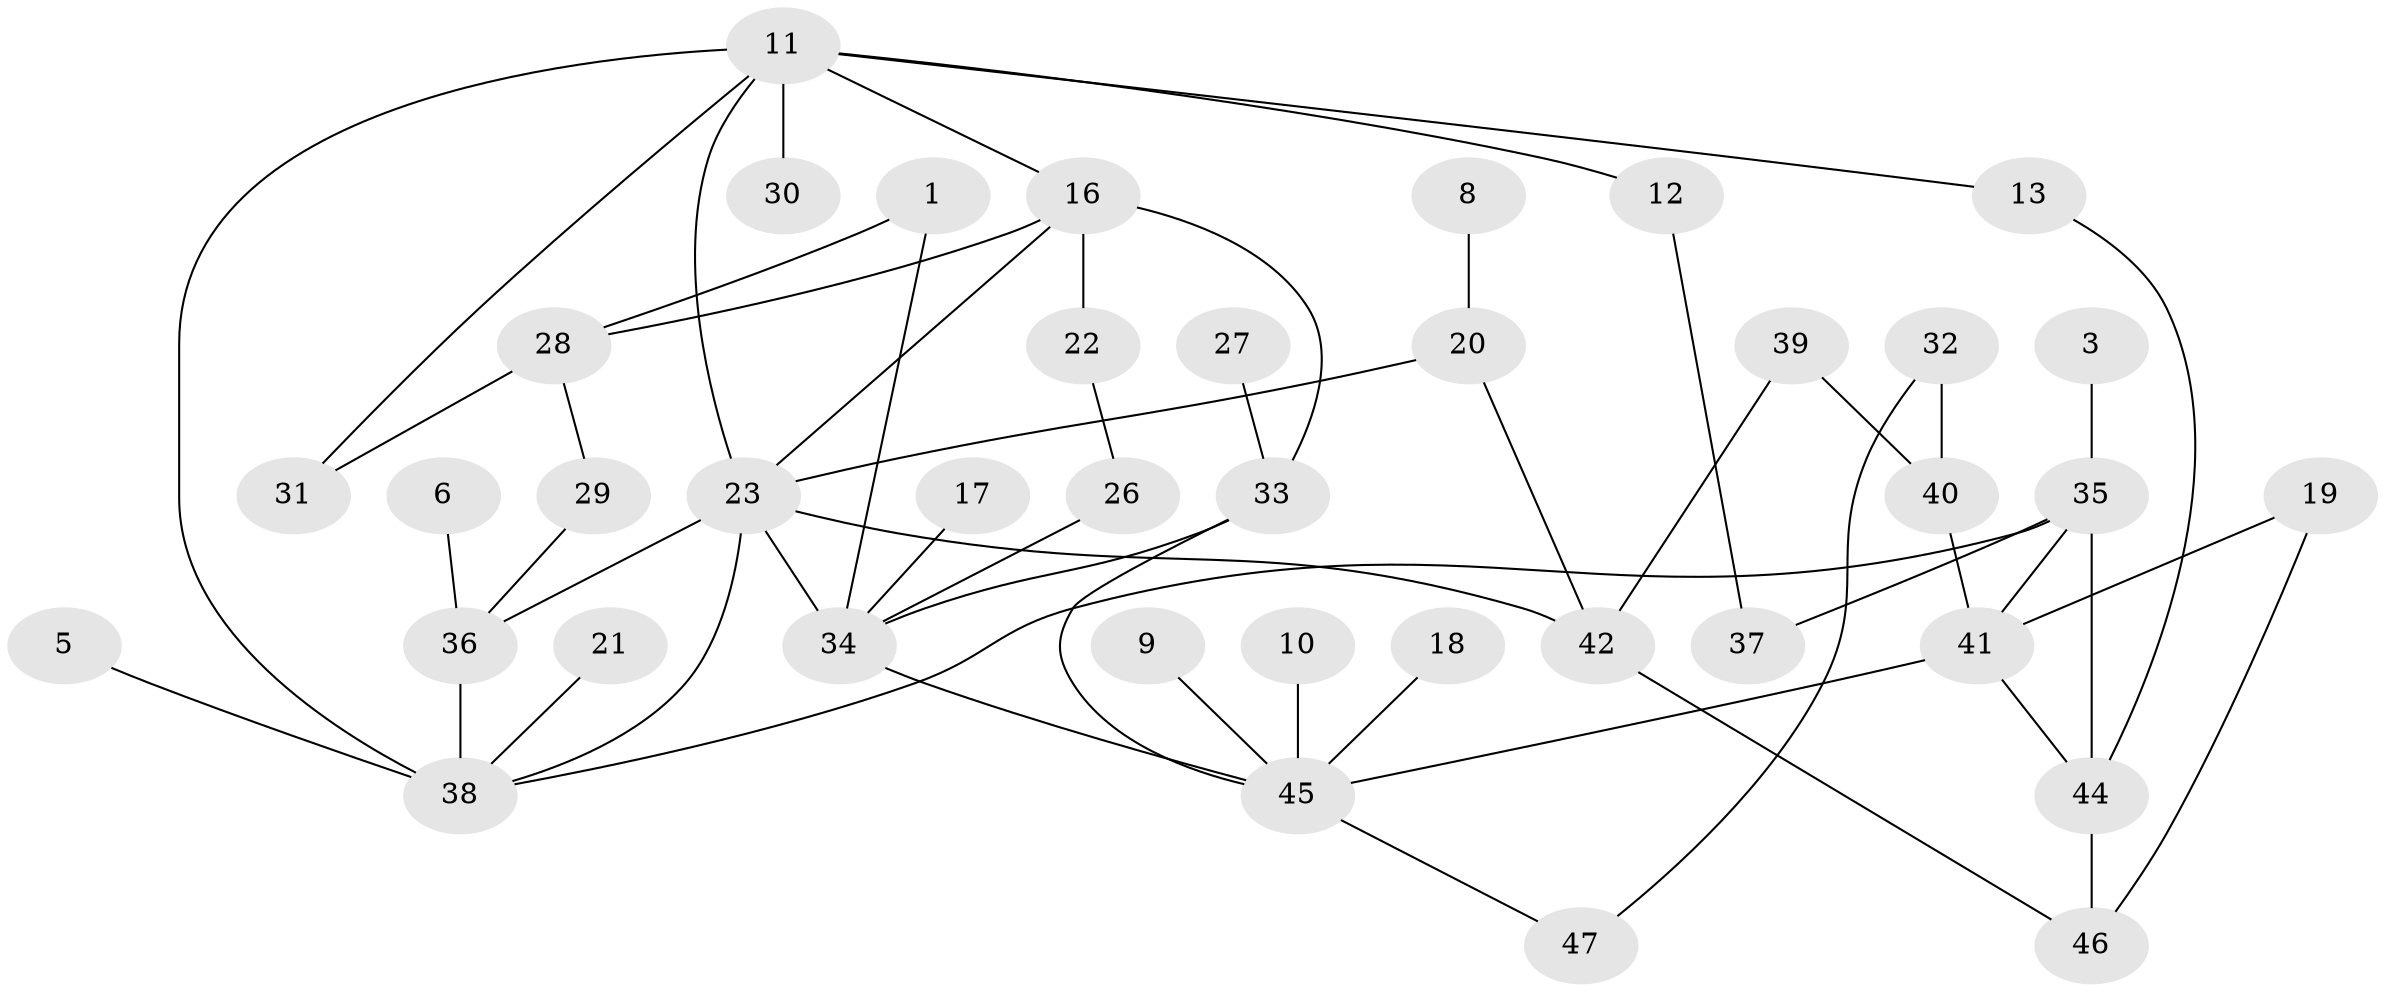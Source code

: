 // original degree distribution, {5: 0.0425531914893617, 2: 0.30851063829787234, 3: 0.19148936170212766, 4: 0.09574468085106383, 0: 0.07446808510638298, 1: 0.2553191489361702, 7: 0.02127659574468085, 6: 0.010638297872340425}
// Generated by graph-tools (version 1.1) at 2025/49/03/09/25 03:49:07]
// undirected, 39 vertices, 56 edges
graph export_dot {
graph [start="1"]
  node [color=gray90,style=filled];
  1;
  3;
  5;
  6;
  8;
  9;
  10;
  11;
  12;
  13;
  16;
  17;
  18;
  19;
  20;
  21;
  22;
  23;
  26;
  27;
  28;
  29;
  30;
  31;
  32;
  33;
  34;
  35;
  36;
  37;
  38;
  39;
  40;
  41;
  42;
  44;
  45;
  46;
  47;
  1 -- 28 [weight=1.0];
  1 -- 34 [weight=1.0];
  3 -- 35 [weight=1.0];
  5 -- 38 [weight=1.0];
  6 -- 36 [weight=1.0];
  8 -- 20 [weight=1.0];
  9 -- 45 [weight=1.0];
  10 -- 45 [weight=1.0];
  11 -- 12 [weight=1.0];
  11 -- 13 [weight=1.0];
  11 -- 16 [weight=1.0];
  11 -- 23 [weight=1.0];
  11 -- 30 [weight=1.0];
  11 -- 31 [weight=1.0];
  11 -- 38 [weight=1.0];
  12 -- 37 [weight=1.0];
  13 -- 44 [weight=1.0];
  16 -- 22 [weight=1.0];
  16 -- 23 [weight=1.0];
  16 -- 28 [weight=1.0];
  16 -- 33 [weight=1.0];
  17 -- 34 [weight=1.0];
  18 -- 45 [weight=1.0];
  19 -- 41 [weight=1.0];
  19 -- 46 [weight=1.0];
  20 -- 23 [weight=1.0];
  20 -- 42 [weight=1.0];
  21 -- 38 [weight=1.0];
  22 -- 26 [weight=1.0];
  23 -- 34 [weight=1.0];
  23 -- 36 [weight=1.0];
  23 -- 38 [weight=1.0];
  23 -- 42 [weight=1.0];
  26 -- 34 [weight=1.0];
  27 -- 33 [weight=1.0];
  28 -- 29 [weight=1.0];
  28 -- 31 [weight=1.0];
  29 -- 36 [weight=1.0];
  32 -- 40 [weight=1.0];
  32 -- 47 [weight=1.0];
  33 -- 34 [weight=1.0];
  33 -- 45 [weight=1.0];
  34 -- 45 [weight=1.0];
  35 -- 37 [weight=1.0];
  35 -- 38 [weight=1.0];
  35 -- 41 [weight=1.0];
  35 -- 44 [weight=2.0];
  36 -- 38 [weight=2.0];
  39 -- 40 [weight=1.0];
  39 -- 42 [weight=1.0];
  40 -- 41 [weight=1.0];
  41 -- 44 [weight=1.0];
  41 -- 45 [weight=1.0];
  42 -- 46 [weight=1.0];
  44 -- 46 [weight=1.0];
  45 -- 47 [weight=1.0];
}
